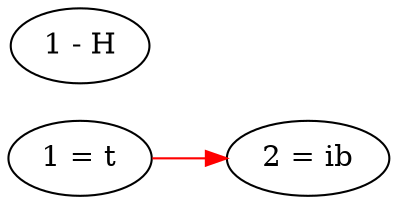 digraph hook_02 {


  # Weirdly, if you specify horizontal direction, you
  #   have to put the new nodes before the old nodes.
  rankdir="LR";


  # New node relations.
  "1 = t" -> "2 = ib" [color = red]


  # Old node relations.
  "1 - H"


}

